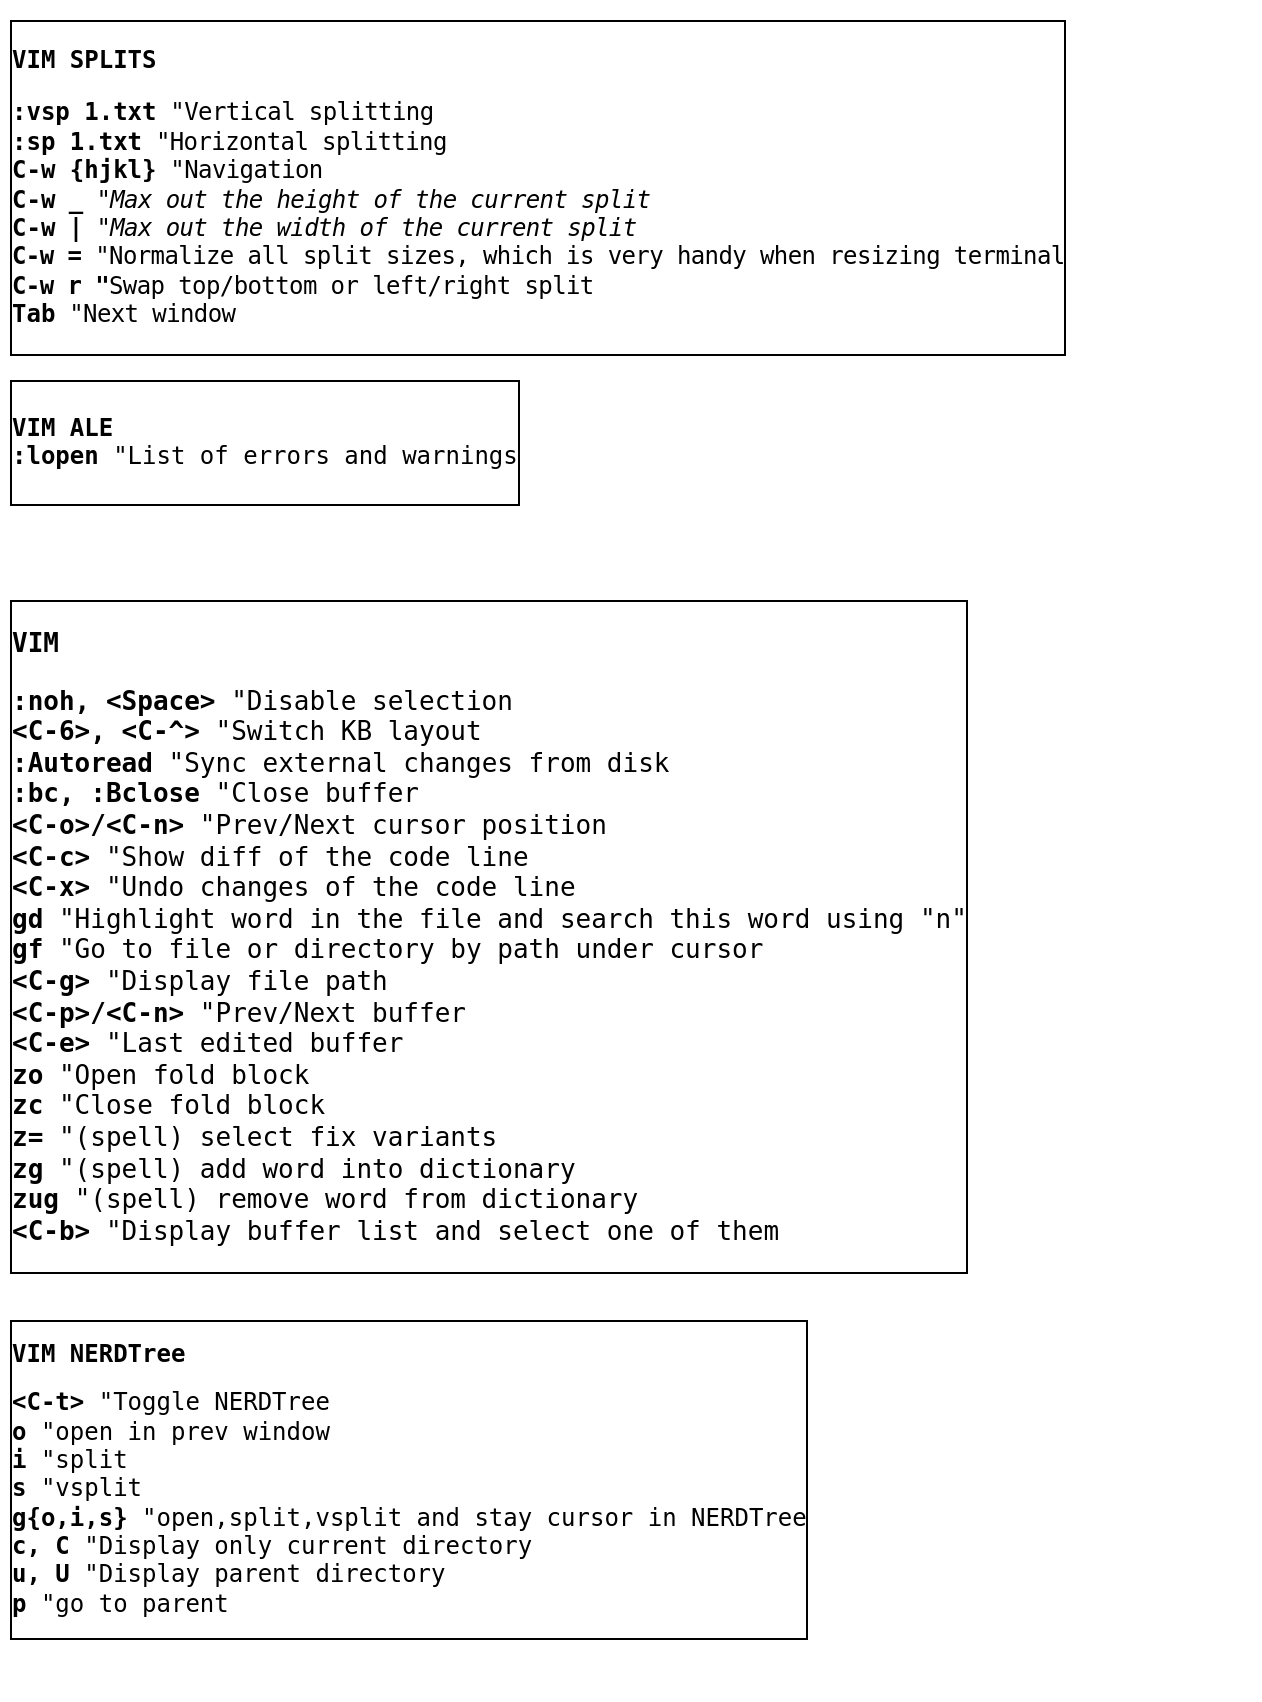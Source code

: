 <mxfile version="13.10.4" type="github">
  <diagram id="zsasw6si1hnA-dcXNO2p" name="Page-1">
    <mxGraphModel dx="990" dy="610" grid="1" gridSize="10" guides="1" tooltips="1" connect="1" arrows="1" fold="1" page="1" pageScale="1" pageWidth="827" pageHeight="1169" math="0" shadow="0">
      <root>
        <mxCell id="0" />
        <mxCell id="1" parent="0" />
        <mxCell id="ozXyOQtT3zi1J_VsEqZR-3" value="&lt;p&gt;&lt;font style=&quot;font-size: 12px&quot;&gt;&lt;b&gt;VIM SPLITS&lt;/b&gt;&lt;/font&gt;&lt;/p&gt;&lt;p&gt;&lt;b&gt;:vsp 1.txt&lt;/b&gt;&lt;span style=&quot;font-weight: normal ; letter-spacing: -0.3px&quot;&gt; &quot;Vertical splitting&lt;br&gt;&lt;/span&gt;&lt;b&gt;:sp 1.txt&lt;/b&gt;&lt;span style=&quot;letter-spacing: -0.3px ; font-weight: normal&quot;&gt; &quot;Horizontal splitting&lt;br&gt;&lt;/span&gt;&lt;b&gt;C-w {hjkl}&lt;/b&gt;&lt;span style=&quot;font-weight: 400 ; letter-spacing: -0.3px&quot;&gt; &quot;Navigation&lt;br&gt;&lt;/span&gt;&lt;b&gt;C-&lt;span class=&quot;p&quot; style=&quot;letter-spacing: -0.3px ; box-sizing: inherit&quot;&gt;w&lt;/span&gt;&lt;span style=&quot;letter-spacing: -0.3px&quot;&gt; _&lt;/span&gt;&lt;/b&gt;&lt;span style=&quot;letter-spacing: -0.3px&quot;&gt; &lt;/span&gt;&lt;span style=&quot;letter-spacing: -0.3px ; font-weight: 400&quot;&gt;&quot;&lt;/span&gt;&lt;i&gt;&lt;span style=&quot;font-weight: 400 ; letter-spacing: -0.3px&quot;&gt;Max out the height of the current split&lt;br&gt;&lt;/span&gt;&lt;/i&gt;&lt;b&gt;C-&lt;span class=&quot;p&quot; style=&quot;letter-spacing: -0.3px ; box-sizing: inherit&quot;&gt;w&lt;/span&gt;&lt;span style=&quot;letter-spacing: -0.3px&quot;&gt; &lt;/span&gt;&lt;span class=&quot;p&quot; style=&quot;letter-spacing: -0.3px ; box-sizing: inherit&quot;&gt;|&lt;/span&gt;&lt;/b&gt;&lt;span class=&quot;p&quot; style=&quot;letter-spacing: -0.3px ; font-weight: normal ; box-sizing: inherit&quot;&gt; &lt;/span&gt;&lt;span style=&quot;letter-spacing: -0.3px ; font-weight: 400&quot;&gt;&lt;i&gt;&quot;Max out the width of the current split&lt;br&gt;&lt;/i&gt;&lt;/span&gt;&lt;font style=&quot;letter-spacing: -0.3px ; font-size: 12px&quot;&gt;&lt;b&gt;C-&lt;span class=&quot;p&quot; style=&quot;box-sizing: inherit&quot;&gt;w&lt;/span&gt; &lt;span class=&quot;p&quot; style=&quot;box-sizing: inherit&quot;&gt;=&lt;/span&gt;&lt;/b&gt;&lt;span class=&quot;p&quot; style=&quot;box-sizing: inherit&quot;&gt; &lt;/span&gt;&lt;/font&gt;&lt;span style=&quot;letter-spacing: -0.3px&quot;&gt;&lt;span style=&quot;font-weight: normal&quot;&gt;&quot;Normalize all split sizes, which is very handy when resizing terminal&lt;/span&gt;&lt;span style=&quot;font-weight: 400&quot;&gt;&lt;br&gt;&lt;/span&gt;&lt;/span&gt;&lt;font style=&quot;letter-spacing: -0.3px ; font-weight: normal ; font-size: 12px&quot;&gt;&lt;b&gt;C-&lt;/b&gt;&lt;span class=&quot;p&quot; style=&quot;box-sizing: inherit&quot;&gt;&lt;b&gt;w&lt;/b&gt;&lt;/span&gt;&lt;b&gt; r &quot;&lt;/b&gt;&lt;/font&gt;&lt;span style=&quot;font-weight: normal ; letter-spacing: -0.3px&quot;&gt;Swap top/bottom or left/right split&lt;br&gt;&lt;/span&gt;&lt;b&gt;Tab&lt;/b&gt;&lt;span style=&quot;letter-spacing: -0.3px ; font-weight: normal&quot;&gt;&amp;nbsp;&quot;Next window&lt;/span&gt;&lt;/p&gt;" style="text;html=1;spacing=5;padding=5;whiteSpace=wrap;overflow=hidden;rounded=0;fontFamily=monospace;labelBackgroundColor=#ffffff;labelBorderColor=#000000;" parent="1" vertex="1">
          <mxGeometry x="10" y="10" width="630" height="190" as="geometry" />
        </mxCell>
        <mxCell id="r09ggtFG_92BmXEbbVM_-1" style="edgeStyle=orthogonalEdgeStyle;rounded=0;orthogonalLoop=1;jettySize=auto;html=1;exitX=0.5;exitY=1;exitDx=0;exitDy=0;" parent="1" source="ozXyOQtT3zi1J_VsEqZR-3" target="ozXyOQtT3zi1J_VsEqZR-3" edge="1">
          <mxGeometry relative="1" as="geometry" />
        </mxCell>
        <mxCell id="r09ggtFG_92BmXEbbVM_-2" value="&lt;p style=&quot;line-height: 80%&quot;&gt;&lt;/p&gt;&lt;p style=&quot;font-size: 13px&quot;&gt;&lt;font style=&quot;font-size: 13px&quot;&gt;&lt;b&gt;VIM&lt;/b&gt;&lt;/font&gt;&lt;/p&gt;&lt;p style=&quot;font-size: 13px&quot;&gt;&lt;font style=&quot;font-size: 13px&quot;&gt;&lt;b&gt;:noh, &amp;lt;Space&amp;gt; &lt;/b&gt;&lt;/font&gt;&lt;font style=&quot;font-size: 13px ; font-weight: normal&quot;&gt;&quot;Disable selection&lt;br&gt;&lt;/font&gt;&lt;font style=&quot;font-size: 13px&quot;&gt;&lt;b&gt;&amp;lt;C-6&amp;gt;, &amp;lt;C-^&amp;gt; &lt;/b&gt;&lt;/font&gt;&lt;font style=&quot;font-size: 13px ; font-weight: normal&quot;&gt;&quot;Switch KB layout&lt;br&gt;&lt;/font&gt;&lt;font style=&quot;font-size: 13px&quot;&gt;&lt;b&gt;:Autoread &lt;/b&gt;&lt;/font&gt;&lt;font style=&quot;font-size: 13px ; font-weight: normal&quot;&gt;&quot;Sync external changes from disk&lt;/font&gt;&lt;font style=&quot;font-size: 13px ; font-weight: normal&quot;&gt;&lt;br&gt;&lt;/font&gt;&lt;font style=&quot;font-size: 13px&quot;&gt;&lt;b&gt;:bc, :Bclose &lt;/b&gt;&lt;/font&gt;&lt;font style=&quot;font-size: 13px ; font-weight: normal&quot;&gt;&quot;Close buffer&lt;br&gt;&lt;/font&gt;&lt;font style=&quot;font-size: 13px&quot;&gt;&lt;b&gt;&amp;lt;C-o&amp;gt;/&amp;lt;C-n&amp;gt; &lt;/b&gt;&lt;/font&gt;&lt;font style=&quot;font-size: 13px ; font-weight: normal&quot;&gt;&quot;Prev/Next cursor position&lt;/font&gt;&lt;font style=&quot;font-size: 13px ; font-weight: normal&quot;&gt;&lt;br&gt;&lt;/font&gt;&lt;font style=&quot;font-size: 13px&quot;&gt;&lt;b&gt;&amp;lt;C-c&amp;gt; &lt;/b&gt;&lt;/font&gt;&lt;font style=&quot;font-size: 13px ; font-weight: normal&quot;&gt;&quot;Show diff of the code line&lt;br&gt;&lt;/font&gt;&lt;font style=&quot;font-size: 13px&quot;&gt;&lt;b&gt;&amp;lt;C-x&amp;gt; &lt;/b&gt;&lt;/font&gt;&lt;font style=&quot;font-size: 13px ; font-weight: normal&quot;&gt;&quot;Undo changes of the code line&lt;/font&gt;&lt;font style=&quot;font-size: 13px ; font-weight: normal&quot;&gt;&lt;br&gt;&lt;/font&gt;&lt;font style=&quot;font-size: 13px&quot;&gt;&lt;b&gt;gd &lt;/b&gt;&lt;/font&gt;&lt;font style=&quot;font-size: 13px ; font-weight: normal&quot;&gt;&quot;Highlight word in the file and search this word using &quot;n&quot;&lt;br&gt;&lt;/font&gt;&lt;font style=&quot;font-size: 13px&quot;&gt;&lt;b&gt;gf &lt;/b&gt;&lt;/font&gt;&lt;font style=&quot;font-size: 13px ; font-weight: normal&quot;&gt;&quot;Go to file or directory by path under cursor&lt;/font&gt;&lt;font style=&quot;font-size: 13px ; font-weight: normal&quot;&gt;&lt;br&gt;&lt;/font&gt;&lt;font style=&quot;font-size: 13px&quot;&gt;&lt;b&gt;&amp;lt;C-g&amp;gt; &lt;/b&gt;&lt;/font&gt;&lt;font style=&quot;font-size: 13px ; font-weight: normal&quot;&gt;&quot;Display file path&lt;/font&gt;&lt;font style=&quot;font-size: 13px ; font-weight: normal&quot;&gt;&lt;br&gt;&lt;/font&gt;&lt;font style=&quot;font-size: 13px&quot;&gt;&lt;b&gt;&amp;lt;C-p&amp;gt;/&amp;lt;C-n&amp;gt; &lt;/b&gt;&lt;/font&gt;&lt;font style=&quot;font-size: 13px ; font-weight: normal&quot;&gt;&quot;Prev/Next buffer&lt;br&gt;&lt;/font&gt;&lt;font style=&quot;font-size: 13px&quot;&gt;&lt;b&gt;&amp;lt;C-e&amp;gt; &lt;/b&gt;&lt;/font&gt;&lt;font style=&quot;font-size: 13px ; font-weight: normal&quot;&gt;&quot;Last edited buffer&lt;br&gt;&lt;/font&gt;&lt;font style=&quot;font-size: 13px&quot;&gt;&lt;b&gt;zo &lt;/b&gt;&lt;/font&gt;&lt;font style=&quot;font-size: 13px ; font-weight: normal&quot;&gt;&quot;Open fold block&lt;br&gt;&lt;/font&gt;&lt;font style=&quot;font-size: 13px&quot;&gt;&lt;b&gt;zc &lt;/b&gt;&lt;/font&gt;&lt;font style=&quot;font-size: 13px ; font-weight: normal&quot;&gt;&quot;Close fold block&lt;br&gt;&lt;/font&gt;&lt;font style=&quot;font-size: 13px&quot;&gt;&lt;b&gt;z= &lt;/b&gt;&lt;/font&gt;&lt;font style=&quot;font-size: 13px ; font-weight: normal&quot;&gt;&quot;(spell) select fix variants&lt;br&gt;&lt;/font&gt;&lt;font style=&quot;font-size: 13px&quot;&gt;&lt;b&gt;zg &lt;/b&gt;&lt;/font&gt;&lt;font style=&quot;font-size: 13px ; font-weight: normal&quot;&gt;&quot;(spell) add word into dictionary&lt;br&gt;&lt;/font&gt;&lt;font style=&quot;font-size: 13px&quot;&gt;&lt;b&gt;zug &lt;/b&gt;&lt;/font&gt;&lt;font style=&quot;font-size: 13px ; font-weight: normal&quot;&gt;&quot;(spell) remove word from dictionary&lt;br&gt;&lt;/font&gt;&lt;font style=&quot;font-size: 13px&quot;&gt;&lt;b&gt;&amp;lt;C-b&amp;gt; &lt;/b&gt;&lt;/font&gt;&lt;font style=&quot;font-size: 13px ; font-weight: normal&quot;&gt;&quot;Display buffer list and select one of them&lt;/font&gt;&lt;/p&gt;&lt;p&gt;&lt;/p&gt;" style="text;html=1;spacing=5;padding=5;whiteSpace=wrap;overflow=hidden;rounded=0;fontFamily=monospace;labelBackgroundColor=#ffffff;labelBorderColor=#000000;" parent="1" vertex="1">
          <mxGeometry x="10" y="300" width="580" height="350" as="geometry" />
        </mxCell>
        <mxCell id="r09ggtFG_92BmXEbbVM_-3" value="&lt;h1&gt;&lt;p style=&quot;font-size: 12px&quot;&gt;&lt;b&gt;VIM ALE&lt;br&gt;&lt;/b&gt;:lopen&lt;span style=&quot;font-weight: normal&quot;&gt;&amp;nbsp;&quot;List of errors and warnings&lt;/span&gt;&lt;/p&gt;&lt;/h1&gt;" style="text;html=1;spacing=5;padding=5;whiteSpace=wrap;overflow=hidden;rounded=0;fontFamily=monospace;labelBackgroundColor=#ffffff;labelBorderColor=#000000;" parent="1" vertex="1">
          <mxGeometry x="10" y="190" width="630" height="80" as="geometry" />
        </mxCell>
        <mxCell id="r09ggtFG_92BmXEbbVM_-4" value="&lt;h1 style=&quot;font-size: 14px&quot;&gt;&lt;div style=&quot;font-size: 12px&quot;&gt;VIM NERDTree&lt;/div&gt;&lt;/h1&gt;&lt;h1 style=&quot;font-size: 14px&quot;&gt;&lt;div style=&quot;font-size: 12px&quot;&gt;&amp;lt;C-t&amp;gt;&lt;span style=&quot;font-weight: normal&quot;&gt; &quot;Toggle NERDTree&lt;/span&gt;&lt;br&gt;o &lt;span style=&quot;font-weight: normal&quot;&gt;&quot;open in prev window&lt;/span&gt;&lt;/div&gt;&lt;div style=&quot;font-size: 12px&quot;&gt;i &lt;span style=&quot;font-weight: normal&quot;&gt;&quot;split&lt;/span&gt;&lt;/div&gt;&lt;div style=&quot;font-size: 12px&quot;&gt;s &lt;span style=&quot;font-weight: normal&quot;&gt;&quot;vsplit&lt;/span&gt;&lt;/div&gt;&lt;div style=&quot;font-size: 12px&quot;&gt;g{o,i,s}&lt;span style=&quot;font-weight: normal&quot;&gt;&amp;nbsp;&quot;open,split,vsplit and stay cursor in NERDTree&lt;/span&gt;&lt;/div&gt;&lt;div style=&quot;font-size: 12px&quot;&gt;c, C&lt;span style=&quot;font-weight: normal&quot;&gt;&amp;nbsp;&quot;Display only current directory&lt;/span&gt;&lt;/div&gt;&lt;div style=&quot;font-size: 12px&quot;&gt;u, U&lt;span style=&quot;font-weight: normal&quot;&gt;&amp;nbsp;&quot;Display parent directory&lt;/span&gt;&lt;/div&gt;&lt;div style=&quot;font-size: 12px&quot;&gt;p&lt;span style=&quot;font-weight: normal&quot;&gt;&amp;nbsp;&quot;go to parent&lt;/span&gt;&lt;/div&gt;&lt;/h1&gt;" style="text;html=1;spacing=5;padding=5;whiteSpace=wrap;overflow=hidden;rounded=0;fontFamily=monospace;labelBackgroundColor=#ffffff;labelBorderColor=#000000;" parent="1" vertex="1">
          <mxGeometry x="10" y="660" width="630" height="200" as="geometry" />
        </mxCell>
      </root>
    </mxGraphModel>
  </diagram>
</mxfile>
